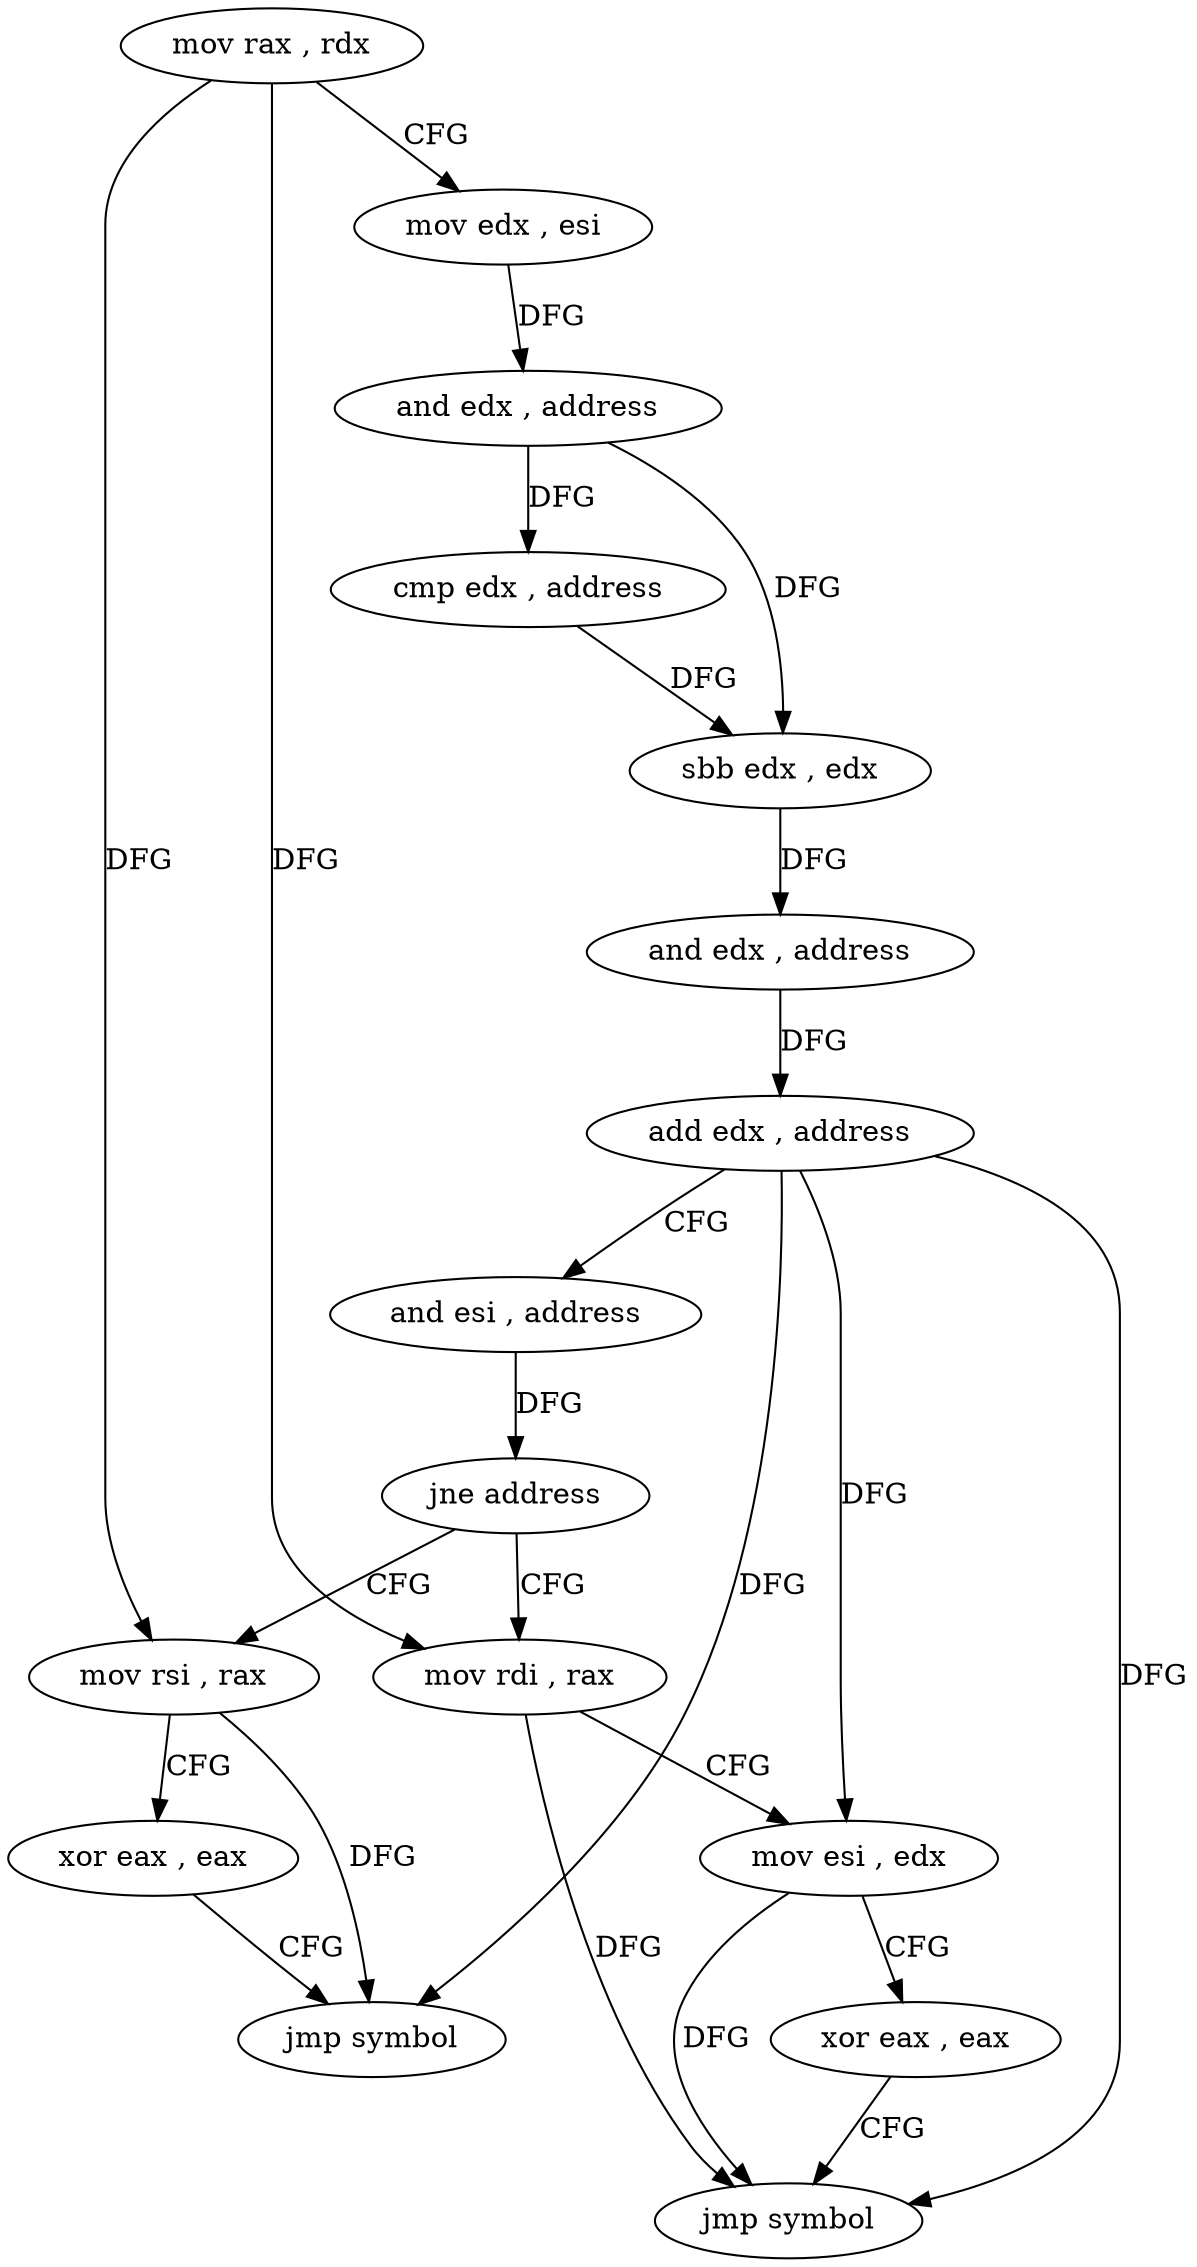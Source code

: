 digraph "func" {
"4272160" [label = "mov rax , rdx" ]
"4272163" [label = "mov edx , esi" ]
"4272165" [label = "and edx , address" ]
"4272168" [label = "cmp edx , address" ]
"4272171" [label = "sbb edx , edx" ]
"4272173" [label = "and edx , address" ]
"4272179" [label = "add edx , address" ]
"4272185" [label = "and esi , address" ]
"4272191" [label = "jne address" ]
"4272208" [label = "mov rsi , rax" ]
"4272193" [label = "mov rdi , rax" ]
"4272211" [label = "xor eax , eax" ]
"4272213" [label = "jmp symbol" ]
"4272196" [label = "mov esi , edx" ]
"4272198" [label = "xor eax , eax" ]
"4272200" [label = "jmp symbol" ]
"4272160" -> "4272163" [ label = "CFG" ]
"4272160" -> "4272208" [ label = "DFG" ]
"4272160" -> "4272193" [ label = "DFG" ]
"4272163" -> "4272165" [ label = "DFG" ]
"4272165" -> "4272168" [ label = "DFG" ]
"4272165" -> "4272171" [ label = "DFG" ]
"4272168" -> "4272171" [ label = "DFG" ]
"4272171" -> "4272173" [ label = "DFG" ]
"4272173" -> "4272179" [ label = "DFG" ]
"4272179" -> "4272185" [ label = "CFG" ]
"4272179" -> "4272213" [ label = "DFG" ]
"4272179" -> "4272196" [ label = "DFG" ]
"4272179" -> "4272200" [ label = "DFG" ]
"4272185" -> "4272191" [ label = "DFG" ]
"4272191" -> "4272208" [ label = "CFG" ]
"4272191" -> "4272193" [ label = "CFG" ]
"4272208" -> "4272211" [ label = "CFG" ]
"4272208" -> "4272213" [ label = "DFG" ]
"4272193" -> "4272196" [ label = "CFG" ]
"4272193" -> "4272200" [ label = "DFG" ]
"4272211" -> "4272213" [ label = "CFG" ]
"4272196" -> "4272198" [ label = "CFG" ]
"4272196" -> "4272200" [ label = "DFG" ]
"4272198" -> "4272200" [ label = "CFG" ]
}
